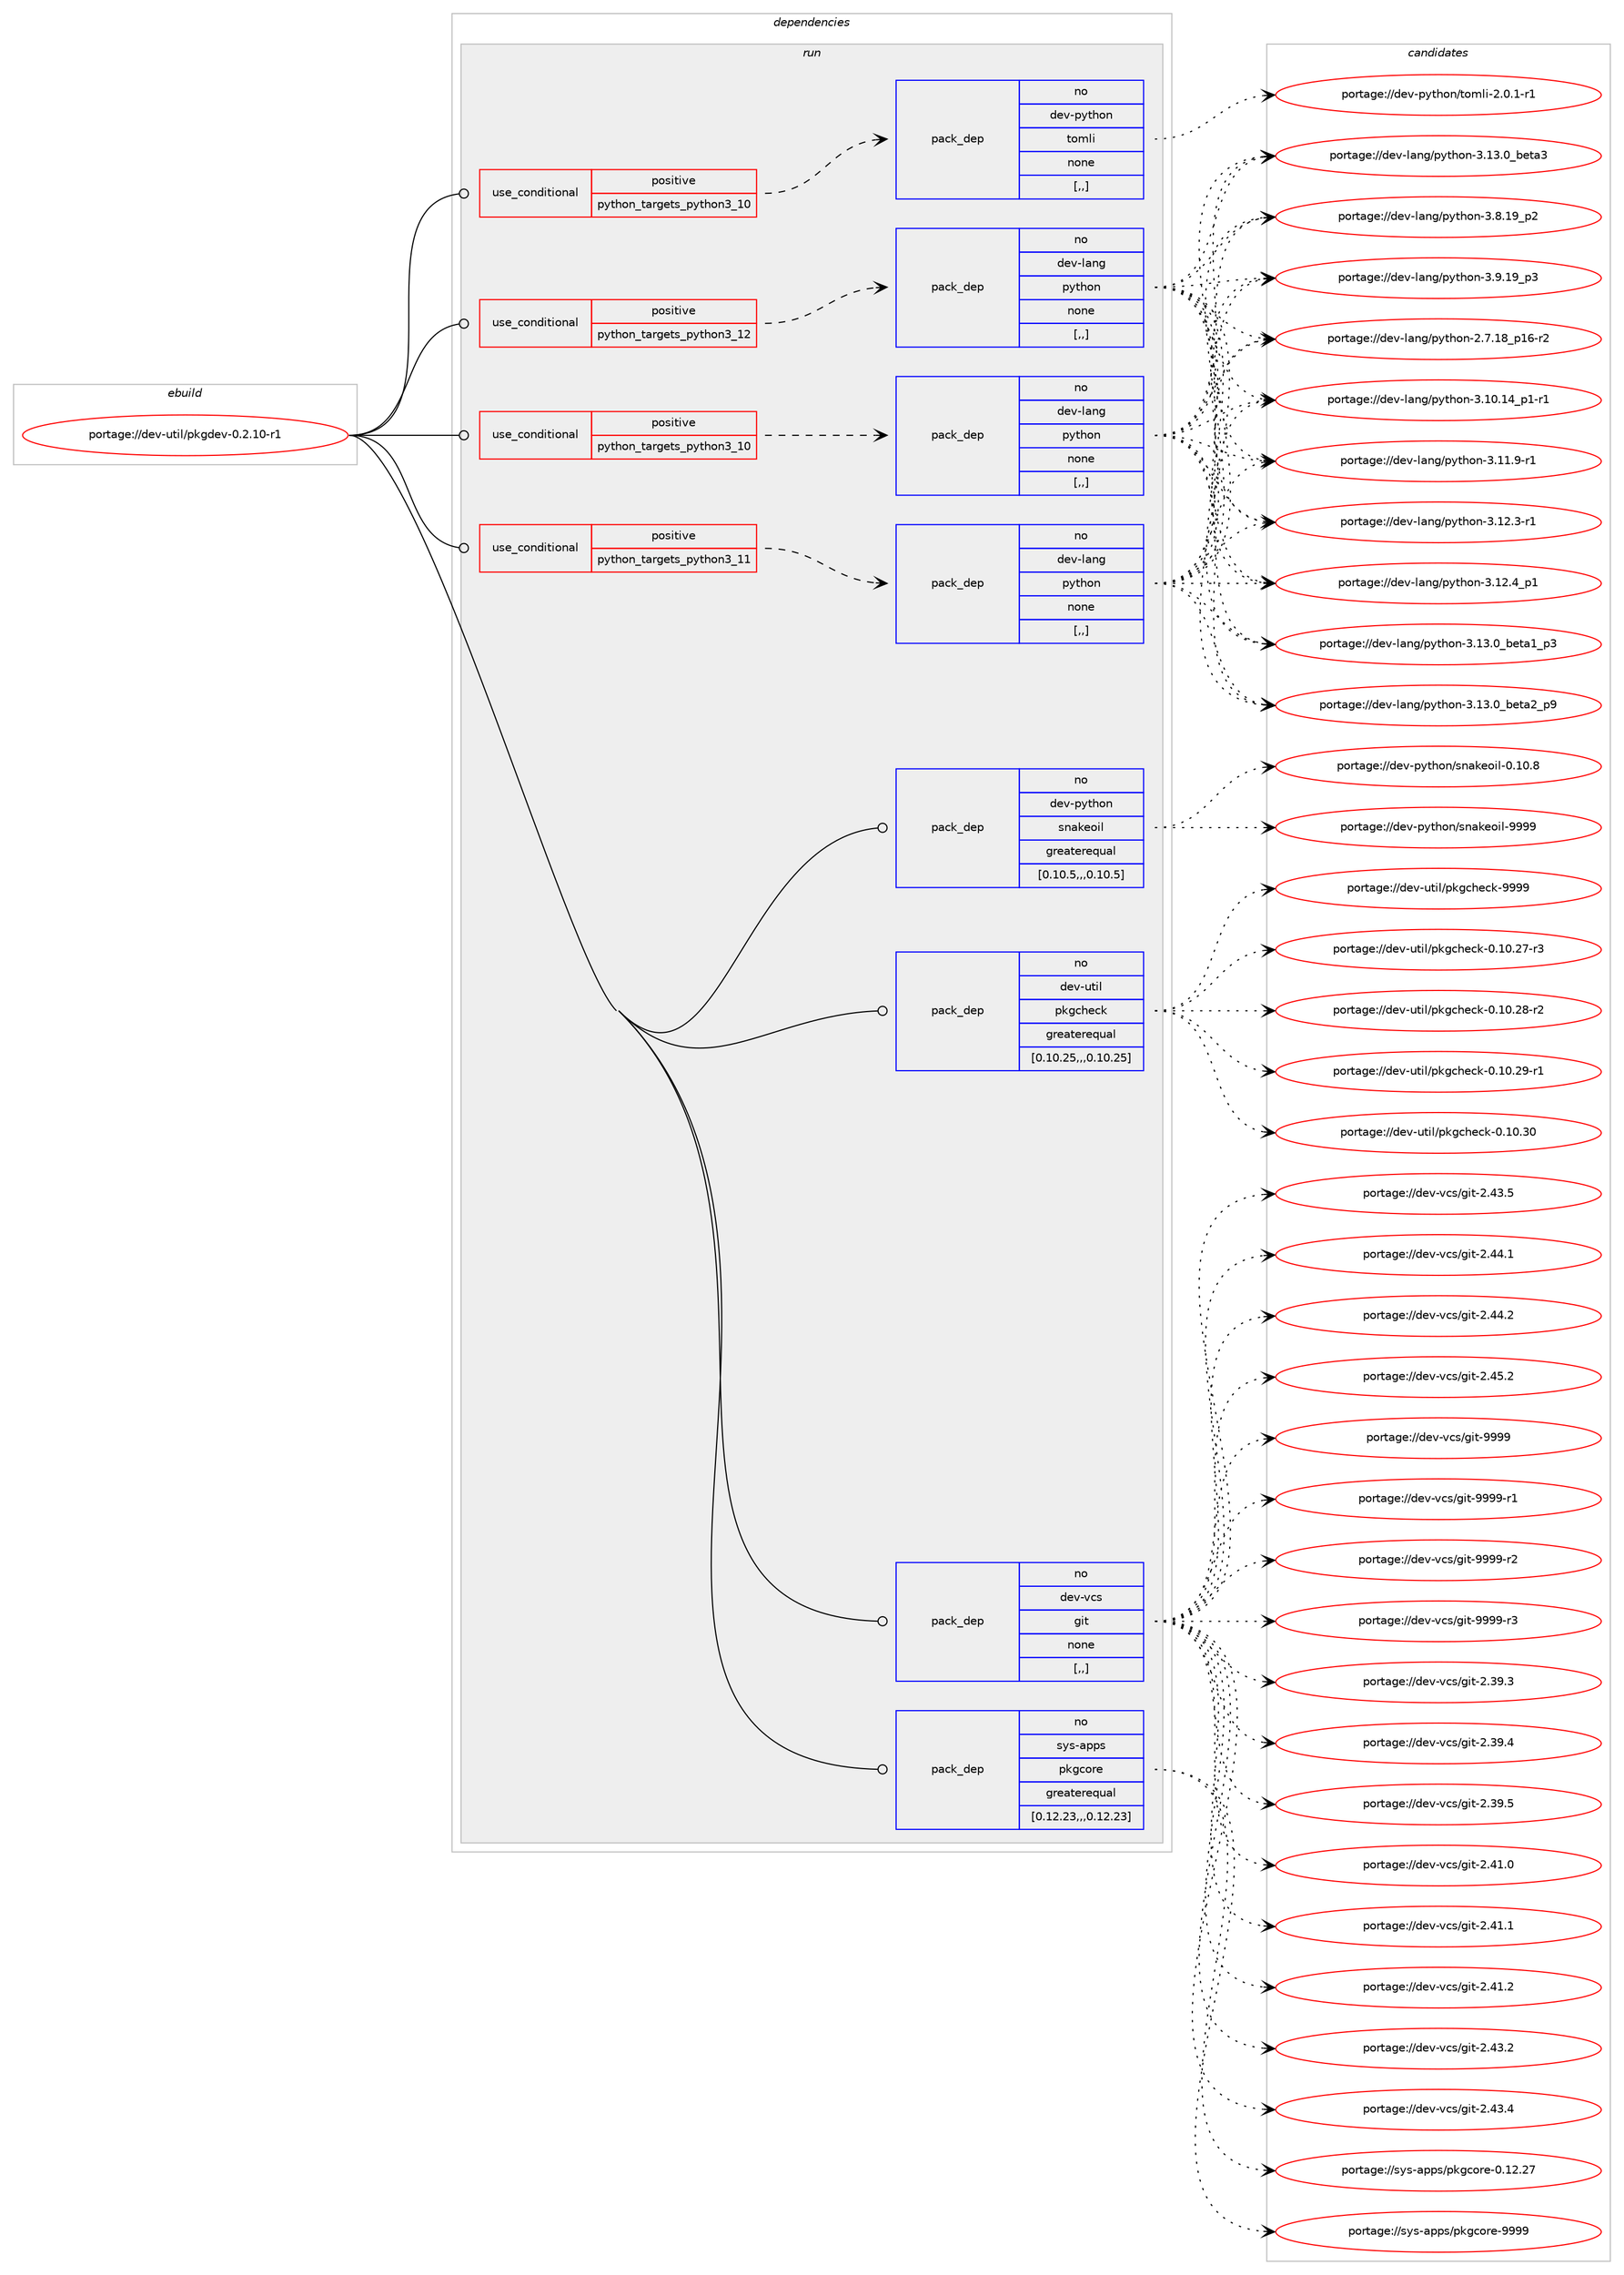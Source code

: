 digraph prolog {

# *************
# Graph options
# *************

newrank=true;
concentrate=true;
compound=true;
graph [rankdir=LR,fontname=Helvetica,fontsize=10,ranksep=1.5];#, ranksep=2.5, nodesep=0.2];
edge  [arrowhead=vee];
node  [fontname=Helvetica,fontsize=10];

# **********
# The ebuild
# **********

subgraph cluster_leftcol {
color=gray;
rank=same;
label=<<i>ebuild</i>>;
id [label="portage://dev-util/pkgdev-0.2.10-r1", color=red, width=4, href="../dev-util/pkgdev-0.2.10-r1.svg"];
}

# ****************
# The dependencies
# ****************

subgraph cluster_midcol {
color=gray;
label=<<i>dependencies</i>>;
subgraph cluster_compile {
fillcolor="#eeeeee";
style=filled;
label=<<i>compile</i>>;
}
subgraph cluster_compileandrun {
fillcolor="#eeeeee";
style=filled;
label=<<i>compile and run</i>>;
}
subgraph cluster_run {
fillcolor="#eeeeee";
style=filled;
label=<<i>run</i>>;
subgraph cond60080 {
dependency213994 [label=<<TABLE BORDER="0" CELLBORDER="1" CELLSPACING="0" CELLPADDING="4"><TR><TD ROWSPAN="3" CELLPADDING="10">use_conditional</TD></TR><TR><TD>positive</TD></TR><TR><TD>python_targets_python3_10</TD></TR></TABLE>>, shape=none, color=red];
subgraph pack152493 {
dependency213995 [label=<<TABLE BORDER="0" CELLBORDER="1" CELLSPACING="0" CELLPADDING="4" WIDTH="220"><TR><TD ROWSPAN="6" CELLPADDING="30">pack_dep</TD></TR><TR><TD WIDTH="110">no</TD></TR><TR><TD>dev-lang</TD></TR><TR><TD>python</TD></TR><TR><TD>none</TD></TR><TR><TD>[,,]</TD></TR></TABLE>>, shape=none, color=blue];
}
dependency213994:e -> dependency213995:w [weight=20,style="dashed",arrowhead="vee"];
}
id:e -> dependency213994:w [weight=20,style="solid",arrowhead="odot"];
subgraph cond60081 {
dependency213996 [label=<<TABLE BORDER="0" CELLBORDER="1" CELLSPACING="0" CELLPADDING="4"><TR><TD ROWSPAN="3" CELLPADDING="10">use_conditional</TD></TR><TR><TD>positive</TD></TR><TR><TD>python_targets_python3_10</TD></TR></TABLE>>, shape=none, color=red];
subgraph pack152494 {
dependency213997 [label=<<TABLE BORDER="0" CELLBORDER="1" CELLSPACING="0" CELLPADDING="4" WIDTH="220"><TR><TD ROWSPAN="6" CELLPADDING="30">pack_dep</TD></TR><TR><TD WIDTH="110">no</TD></TR><TR><TD>dev-python</TD></TR><TR><TD>tomli</TD></TR><TR><TD>none</TD></TR><TR><TD>[,,]</TD></TR></TABLE>>, shape=none, color=blue];
}
dependency213996:e -> dependency213997:w [weight=20,style="dashed",arrowhead="vee"];
}
id:e -> dependency213996:w [weight=20,style="solid",arrowhead="odot"];
subgraph cond60082 {
dependency213998 [label=<<TABLE BORDER="0" CELLBORDER="1" CELLSPACING="0" CELLPADDING="4"><TR><TD ROWSPAN="3" CELLPADDING="10">use_conditional</TD></TR><TR><TD>positive</TD></TR><TR><TD>python_targets_python3_11</TD></TR></TABLE>>, shape=none, color=red];
subgraph pack152495 {
dependency213999 [label=<<TABLE BORDER="0" CELLBORDER="1" CELLSPACING="0" CELLPADDING="4" WIDTH="220"><TR><TD ROWSPAN="6" CELLPADDING="30">pack_dep</TD></TR><TR><TD WIDTH="110">no</TD></TR><TR><TD>dev-lang</TD></TR><TR><TD>python</TD></TR><TR><TD>none</TD></TR><TR><TD>[,,]</TD></TR></TABLE>>, shape=none, color=blue];
}
dependency213998:e -> dependency213999:w [weight=20,style="dashed",arrowhead="vee"];
}
id:e -> dependency213998:w [weight=20,style="solid",arrowhead="odot"];
subgraph cond60083 {
dependency214000 [label=<<TABLE BORDER="0" CELLBORDER="1" CELLSPACING="0" CELLPADDING="4"><TR><TD ROWSPAN="3" CELLPADDING="10">use_conditional</TD></TR><TR><TD>positive</TD></TR><TR><TD>python_targets_python3_12</TD></TR></TABLE>>, shape=none, color=red];
subgraph pack152496 {
dependency214001 [label=<<TABLE BORDER="0" CELLBORDER="1" CELLSPACING="0" CELLPADDING="4" WIDTH="220"><TR><TD ROWSPAN="6" CELLPADDING="30">pack_dep</TD></TR><TR><TD WIDTH="110">no</TD></TR><TR><TD>dev-lang</TD></TR><TR><TD>python</TD></TR><TR><TD>none</TD></TR><TR><TD>[,,]</TD></TR></TABLE>>, shape=none, color=blue];
}
dependency214000:e -> dependency214001:w [weight=20,style="dashed",arrowhead="vee"];
}
id:e -> dependency214000:w [weight=20,style="solid",arrowhead="odot"];
subgraph pack152497 {
dependency214002 [label=<<TABLE BORDER="0" CELLBORDER="1" CELLSPACING="0" CELLPADDING="4" WIDTH="220"><TR><TD ROWSPAN="6" CELLPADDING="30">pack_dep</TD></TR><TR><TD WIDTH="110">no</TD></TR><TR><TD>dev-python</TD></TR><TR><TD>snakeoil</TD></TR><TR><TD>greaterequal</TD></TR><TR><TD>[0.10.5,,,0.10.5]</TD></TR></TABLE>>, shape=none, color=blue];
}
id:e -> dependency214002:w [weight=20,style="solid",arrowhead="odot"];
subgraph pack152498 {
dependency214003 [label=<<TABLE BORDER="0" CELLBORDER="1" CELLSPACING="0" CELLPADDING="4" WIDTH="220"><TR><TD ROWSPAN="6" CELLPADDING="30">pack_dep</TD></TR><TR><TD WIDTH="110">no</TD></TR><TR><TD>dev-util</TD></TR><TR><TD>pkgcheck</TD></TR><TR><TD>greaterequal</TD></TR><TR><TD>[0.10.25,,,0.10.25]</TD></TR></TABLE>>, shape=none, color=blue];
}
id:e -> dependency214003:w [weight=20,style="solid",arrowhead="odot"];
subgraph pack152499 {
dependency214004 [label=<<TABLE BORDER="0" CELLBORDER="1" CELLSPACING="0" CELLPADDING="4" WIDTH="220"><TR><TD ROWSPAN="6" CELLPADDING="30">pack_dep</TD></TR><TR><TD WIDTH="110">no</TD></TR><TR><TD>dev-vcs</TD></TR><TR><TD>git</TD></TR><TR><TD>none</TD></TR><TR><TD>[,,]</TD></TR></TABLE>>, shape=none, color=blue];
}
id:e -> dependency214004:w [weight=20,style="solid",arrowhead="odot"];
subgraph pack152500 {
dependency214005 [label=<<TABLE BORDER="0" CELLBORDER="1" CELLSPACING="0" CELLPADDING="4" WIDTH="220"><TR><TD ROWSPAN="6" CELLPADDING="30">pack_dep</TD></TR><TR><TD WIDTH="110">no</TD></TR><TR><TD>sys-apps</TD></TR><TR><TD>pkgcore</TD></TR><TR><TD>greaterequal</TD></TR><TR><TD>[0.12.23,,,0.12.23]</TD></TR></TABLE>>, shape=none, color=blue];
}
id:e -> dependency214005:w [weight=20,style="solid",arrowhead="odot"];
}
}

# **************
# The candidates
# **************

subgraph cluster_choices {
rank=same;
color=gray;
label=<<i>candidates</i>>;

subgraph choice152493 {
color=black;
nodesep=1;
choice100101118451089711010347112121116104111110455046554649569511249544511450 [label="portage://dev-lang/python-2.7.18_p16-r2", color=red, width=4,href="../dev-lang/python-2.7.18_p16-r2.svg"];
choice100101118451089711010347112121116104111110455146494846495295112494511449 [label="portage://dev-lang/python-3.10.14_p1-r1", color=red, width=4,href="../dev-lang/python-3.10.14_p1-r1.svg"];
choice100101118451089711010347112121116104111110455146494946574511449 [label="portage://dev-lang/python-3.11.9-r1", color=red, width=4,href="../dev-lang/python-3.11.9-r1.svg"];
choice100101118451089711010347112121116104111110455146495046514511449 [label="portage://dev-lang/python-3.12.3-r1", color=red, width=4,href="../dev-lang/python-3.12.3-r1.svg"];
choice100101118451089711010347112121116104111110455146495046529511249 [label="portage://dev-lang/python-3.12.4_p1", color=red, width=4,href="../dev-lang/python-3.12.4_p1.svg"];
choice10010111845108971101034711212111610411111045514649514648959810111697499511251 [label="portage://dev-lang/python-3.13.0_beta1_p3", color=red, width=4,href="../dev-lang/python-3.13.0_beta1_p3.svg"];
choice10010111845108971101034711212111610411111045514649514648959810111697509511257 [label="portage://dev-lang/python-3.13.0_beta2_p9", color=red, width=4,href="../dev-lang/python-3.13.0_beta2_p9.svg"];
choice1001011184510897110103471121211161041111104551464951464895981011169751 [label="portage://dev-lang/python-3.13.0_beta3", color=red, width=4,href="../dev-lang/python-3.13.0_beta3.svg"];
choice100101118451089711010347112121116104111110455146564649579511250 [label="portage://dev-lang/python-3.8.19_p2", color=red, width=4,href="../dev-lang/python-3.8.19_p2.svg"];
choice100101118451089711010347112121116104111110455146574649579511251 [label="portage://dev-lang/python-3.9.19_p3", color=red, width=4,href="../dev-lang/python-3.9.19_p3.svg"];
dependency213995:e -> choice100101118451089711010347112121116104111110455046554649569511249544511450:w [style=dotted,weight="100"];
dependency213995:e -> choice100101118451089711010347112121116104111110455146494846495295112494511449:w [style=dotted,weight="100"];
dependency213995:e -> choice100101118451089711010347112121116104111110455146494946574511449:w [style=dotted,weight="100"];
dependency213995:e -> choice100101118451089711010347112121116104111110455146495046514511449:w [style=dotted,weight="100"];
dependency213995:e -> choice100101118451089711010347112121116104111110455146495046529511249:w [style=dotted,weight="100"];
dependency213995:e -> choice10010111845108971101034711212111610411111045514649514648959810111697499511251:w [style=dotted,weight="100"];
dependency213995:e -> choice10010111845108971101034711212111610411111045514649514648959810111697509511257:w [style=dotted,weight="100"];
dependency213995:e -> choice1001011184510897110103471121211161041111104551464951464895981011169751:w [style=dotted,weight="100"];
dependency213995:e -> choice100101118451089711010347112121116104111110455146564649579511250:w [style=dotted,weight="100"];
dependency213995:e -> choice100101118451089711010347112121116104111110455146574649579511251:w [style=dotted,weight="100"];
}
subgraph choice152494 {
color=black;
nodesep=1;
choice10010111845112121116104111110471161111091081054550464846494511449 [label="portage://dev-python/tomli-2.0.1-r1", color=red, width=4,href="../dev-python/tomli-2.0.1-r1.svg"];
dependency213997:e -> choice10010111845112121116104111110471161111091081054550464846494511449:w [style=dotted,weight="100"];
}
subgraph choice152495 {
color=black;
nodesep=1;
choice100101118451089711010347112121116104111110455046554649569511249544511450 [label="portage://dev-lang/python-2.7.18_p16-r2", color=red, width=4,href="../dev-lang/python-2.7.18_p16-r2.svg"];
choice100101118451089711010347112121116104111110455146494846495295112494511449 [label="portage://dev-lang/python-3.10.14_p1-r1", color=red, width=4,href="../dev-lang/python-3.10.14_p1-r1.svg"];
choice100101118451089711010347112121116104111110455146494946574511449 [label="portage://dev-lang/python-3.11.9-r1", color=red, width=4,href="../dev-lang/python-3.11.9-r1.svg"];
choice100101118451089711010347112121116104111110455146495046514511449 [label="portage://dev-lang/python-3.12.3-r1", color=red, width=4,href="../dev-lang/python-3.12.3-r1.svg"];
choice100101118451089711010347112121116104111110455146495046529511249 [label="portage://dev-lang/python-3.12.4_p1", color=red, width=4,href="../dev-lang/python-3.12.4_p1.svg"];
choice10010111845108971101034711212111610411111045514649514648959810111697499511251 [label="portage://dev-lang/python-3.13.0_beta1_p3", color=red, width=4,href="../dev-lang/python-3.13.0_beta1_p3.svg"];
choice10010111845108971101034711212111610411111045514649514648959810111697509511257 [label="portage://dev-lang/python-3.13.0_beta2_p9", color=red, width=4,href="../dev-lang/python-3.13.0_beta2_p9.svg"];
choice1001011184510897110103471121211161041111104551464951464895981011169751 [label="portage://dev-lang/python-3.13.0_beta3", color=red, width=4,href="../dev-lang/python-3.13.0_beta3.svg"];
choice100101118451089711010347112121116104111110455146564649579511250 [label="portage://dev-lang/python-3.8.19_p2", color=red, width=4,href="../dev-lang/python-3.8.19_p2.svg"];
choice100101118451089711010347112121116104111110455146574649579511251 [label="portage://dev-lang/python-3.9.19_p3", color=red, width=4,href="../dev-lang/python-3.9.19_p3.svg"];
dependency213999:e -> choice100101118451089711010347112121116104111110455046554649569511249544511450:w [style=dotted,weight="100"];
dependency213999:e -> choice100101118451089711010347112121116104111110455146494846495295112494511449:w [style=dotted,weight="100"];
dependency213999:e -> choice100101118451089711010347112121116104111110455146494946574511449:w [style=dotted,weight="100"];
dependency213999:e -> choice100101118451089711010347112121116104111110455146495046514511449:w [style=dotted,weight="100"];
dependency213999:e -> choice100101118451089711010347112121116104111110455146495046529511249:w [style=dotted,weight="100"];
dependency213999:e -> choice10010111845108971101034711212111610411111045514649514648959810111697499511251:w [style=dotted,weight="100"];
dependency213999:e -> choice10010111845108971101034711212111610411111045514649514648959810111697509511257:w [style=dotted,weight="100"];
dependency213999:e -> choice1001011184510897110103471121211161041111104551464951464895981011169751:w [style=dotted,weight="100"];
dependency213999:e -> choice100101118451089711010347112121116104111110455146564649579511250:w [style=dotted,weight="100"];
dependency213999:e -> choice100101118451089711010347112121116104111110455146574649579511251:w [style=dotted,weight="100"];
}
subgraph choice152496 {
color=black;
nodesep=1;
choice100101118451089711010347112121116104111110455046554649569511249544511450 [label="portage://dev-lang/python-2.7.18_p16-r2", color=red, width=4,href="../dev-lang/python-2.7.18_p16-r2.svg"];
choice100101118451089711010347112121116104111110455146494846495295112494511449 [label="portage://dev-lang/python-3.10.14_p1-r1", color=red, width=4,href="../dev-lang/python-3.10.14_p1-r1.svg"];
choice100101118451089711010347112121116104111110455146494946574511449 [label="portage://dev-lang/python-3.11.9-r1", color=red, width=4,href="../dev-lang/python-3.11.9-r1.svg"];
choice100101118451089711010347112121116104111110455146495046514511449 [label="portage://dev-lang/python-3.12.3-r1", color=red, width=4,href="../dev-lang/python-3.12.3-r1.svg"];
choice100101118451089711010347112121116104111110455146495046529511249 [label="portage://dev-lang/python-3.12.4_p1", color=red, width=4,href="../dev-lang/python-3.12.4_p1.svg"];
choice10010111845108971101034711212111610411111045514649514648959810111697499511251 [label="portage://dev-lang/python-3.13.0_beta1_p3", color=red, width=4,href="../dev-lang/python-3.13.0_beta1_p3.svg"];
choice10010111845108971101034711212111610411111045514649514648959810111697509511257 [label="portage://dev-lang/python-3.13.0_beta2_p9", color=red, width=4,href="../dev-lang/python-3.13.0_beta2_p9.svg"];
choice1001011184510897110103471121211161041111104551464951464895981011169751 [label="portage://dev-lang/python-3.13.0_beta3", color=red, width=4,href="../dev-lang/python-3.13.0_beta3.svg"];
choice100101118451089711010347112121116104111110455146564649579511250 [label="portage://dev-lang/python-3.8.19_p2", color=red, width=4,href="../dev-lang/python-3.8.19_p2.svg"];
choice100101118451089711010347112121116104111110455146574649579511251 [label="portage://dev-lang/python-3.9.19_p3", color=red, width=4,href="../dev-lang/python-3.9.19_p3.svg"];
dependency214001:e -> choice100101118451089711010347112121116104111110455046554649569511249544511450:w [style=dotted,weight="100"];
dependency214001:e -> choice100101118451089711010347112121116104111110455146494846495295112494511449:w [style=dotted,weight="100"];
dependency214001:e -> choice100101118451089711010347112121116104111110455146494946574511449:w [style=dotted,weight="100"];
dependency214001:e -> choice100101118451089711010347112121116104111110455146495046514511449:w [style=dotted,weight="100"];
dependency214001:e -> choice100101118451089711010347112121116104111110455146495046529511249:w [style=dotted,weight="100"];
dependency214001:e -> choice10010111845108971101034711212111610411111045514649514648959810111697499511251:w [style=dotted,weight="100"];
dependency214001:e -> choice10010111845108971101034711212111610411111045514649514648959810111697509511257:w [style=dotted,weight="100"];
dependency214001:e -> choice1001011184510897110103471121211161041111104551464951464895981011169751:w [style=dotted,weight="100"];
dependency214001:e -> choice100101118451089711010347112121116104111110455146564649579511250:w [style=dotted,weight="100"];
dependency214001:e -> choice100101118451089711010347112121116104111110455146574649579511251:w [style=dotted,weight="100"];
}
subgraph choice152497 {
color=black;
nodesep=1;
choice10010111845112121116104111110471151109710710111110510845484649484656 [label="portage://dev-python/snakeoil-0.10.8", color=red, width=4,href="../dev-python/snakeoil-0.10.8.svg"];
choice1001011184511212111610411111047115110971071011111051084557575757 [label="portage://dev-python/snakeoil-9999", color=red, width=4,href="../dev-python/snakeoil-9999.svg"];
dependency214002:e -> choice10010111845112121116104111110471151109710710111110510845484649484656:w [style=dotted,weight="100"];
dependency214002:e -> choice1001011184511212111610411111047115110971071011111051084557575757:w [style=dotted,weight="100"];
}
subgraph choice152498 {
color=black;
nodesep=1;
choice1001011184511711610510847112107103991041019910745484649484650554511451 [label="portage://dev-util/pkgcheck-0.10.27-r3", color=red, width=4,href="../dev-util/pkgcheck-0.10.27-r3.svg"];
choice1001011184511711610510847112107103991041019910745484649484650564511450 [label="portage://dev-util/pkgcheck-0.10.28-r2", color=red, width=4,href="../dev-util/pkgcheck-0.10.28-r2.svg"];
choice1001011184511711610510847112107103991041019910745484649484650574511449 [label="portage://dev-util/pkgcheck-0.10.29-r1", color=red, width=4,href="../dev-util/pkgcheck-0.10.29-r1.svg"];
choice100101118451171161051084711210710399104101991074548464948465148 [label="portage://dev-util/pkgcheck-0.10.30", color=red, width=4,href="../dev-util/pkgcheck-0.10.30.svg"];
choice100101118451171161051084711210710399104101991074557575757 [label="portage://dev-util/pkgcheck-9999", color=red, width=4,href="../dev-util/pkgcheck-9999.svg"];
dependency214003:e -> choice1001011184511711610510847112107103991041019910745484649484650554511451:w [style=dotted,weight="100"];
dependency214003:e -> choice1001011184511711610510847112107103991041019910745484649484650564511450:w [style=dotted,weight="100"];
dependency214003:e -> choice1001011184511711610510847112107103991041019910745484649484650574511449:w [style=dotted,weight="100"];
dependency214003:e -> choice100101118451171161051084711210710399104101991074548464948465148:w [style=dotted,weight="100"];
dependency214003:e -> choice100101118451171161051084711210710399104101991074557575757:w [style=dotted,weight="100"];
}
subgraph choice152499 {
color=black;
nodesep=1;
choice10010111845118991154710310511645504651574651 [label="portage://dev-vcs/git-2.39.3", color=red, width=4,href="../dev-vcs/git-2.39.3.svg"];
choice10010111845118991154710310511645504651574652 [label="portage://dev-vcs/git-2.39.4", color=red, width=4,href="../dev-vcs/git-2.39.4.svg"];
choice10010111845118991154710310511645504651574653 [label="portage://dev-vcs/git-2.39.5", color=red, width=4,href="../dev-vcs/git-2.39.5.svg"];
choice10010111845118991154710310511645504652494648 [label="portage://dev-vcs/git-2.41.0", color=red, width=4,href="../dev-vcs/git-2.41.0.svg"];
choice10010111845118991154710310511645504652494649 [label="portage://dev-vcs/git-2.41.1", color=red, width=4,href="../dev-vcs/git-2.41.1.svg"];
choice10010111845118991154710310511645504652494650 [label="portage://dev-vcs/git-2.41.2", color=red, width=4,href="../dev-vcs/git-2.41.2.svg"];
choice10010111845118991154710310511645504652514650 [label="portage://dev-vcs/git-2.43.2", color=red, width=4,href="../dev-vcs/git-2.43.2.svg"];
choice10010111845118991154710310511645504652514652 [label="portage://dev-vcs/git-2.43.4", color=red, width=4,href="../dev-vcs/git-2.43.4.svg"];
choice10010111845118991154710310511645504652514653 [label="portage://dev-vcs/git-2.43.5", color=red, width=4,href="../dev-vcs/git-2.43.5.svg"];
choice10010111845118991154710310511645504652524649 [label="portage://dev-vcs/git-2.44.1", color=red, width=4,href="../dev-vcs/git-2.44.1.svg"];
choice10010111845118991154710310511645504652524650 [label="portage://dev-vcs/git-2.44.2", color=red, width=4,href="../dev-vcs/git-2.44.2.svg"];
choice10010111845118991154710310511645504652534650 [label="portage://dev-vcs/git-2.45.2", color=red, width=4,href="../dev-vcs/git-2.45.2.svg"];
choice1001011184511899115471031051164557575757 [label="portage://dev-vcs/git-9999", color=red, width=4,href="../dev-vcs/git-9999.svg"];
choice10010111845118991154710310511645575757574511449 [label="portage://dev-vcs/git-9999-r1", color=red, width=4,href="../dev-vcs/git-9999-r1.svg"];
choice10010111845118991154710310511645575757574511450 [label="portage://dev-vcs/git-9999-r2", color=red, width=4,href="../dev-vcs/git-9999-r2.svg"];
choice10010111845118991154710310511645575757574511451 [label="portage://dev-vcs/git-9999-r3", color=red, width=4,href="../dev-vcs/git-9999-r3.svg"];
dependency214004:e -> choice10010111845118991154710310511645504651574651:w [style=dotted,weight="100"];
dependency214004:e -> choice10010111845118991154710310511645504651574652:w [style=dotted,weight="100"];
dependency214004:e -> choice10010111845118991154710310511645504651574653:w [style=dotted,weight="100"];
dependency214004:e -> choice10010111845118991154710310511645504652494648:w [style=dotted,weight="100"];
dependency214004:e -> choice10010111845118991154710310511645504652494649:w [style=dotted,weight="100"];
dependency214004:e -> choice10010111845118991154710310511645504652494650:w [style=dotted,weight="100"];
dependency214004:e -> choice10010111845118991154710310511645504652514650:w [style=dotted,weight="100"];
dependency214004:e -> choice10010111845118991154710310511645504652514652:w [style=dotted,weight="100"];
dependency214004:e -> choice10010111845118991154710310511645504652514653:w [style=dotted,weight="100"];
dependency214004:e -> choice10010111845118991154710310511645504652524649:w [style=dotted,weight="100"];
dependency214004:e -> choice10010111845118991154710310511645504652524650:w [style=dotted,weight="100"];
dependency214004:e -> choice10010111845118991154710310511645504652534650:w [style=dotted,weight="100"];
dependency214004:e -> choice1001011184511899115471031051164557575757:w [style=dotted,weight="100"];
dependency214004:e -> choice10010111845118991154710310511645575757574511449:w [style=dotted,weight="100"];
dependency214004:e -> choice10010111845118991154710310511645575757574511450:w [style=dotted,weight="100"];
dependency214004:e -> choice10010111845118991154710310511645575757574511451:w [style=dotted,weight="100"];
}
subgraph choice152500 {
color=black;
nodesep=1;
choice115121115459711211211547112107103991111141014548464950465055 [label="portage://sys-apps/pkgcore-0.12.27", color=red, width=4,href="../sys-apps/pkgcore-0.12.27.svg"];
choice115121115459711211211547112107103991111141014557575757 [label="portage://sys-apps/pkgcore-9999", color=red, width=4,href="../sys-apps/pkgcore-9999.svg"];
dependency214005:e -> choice115121115459711211211547112107103991111141014548464950465055:w [style=dotted,weight="100"];
dependency214005:e -> choice115121115459711211211547112107103991111141014557575757:w [style=dotted,weight="100"];
}
}

}
